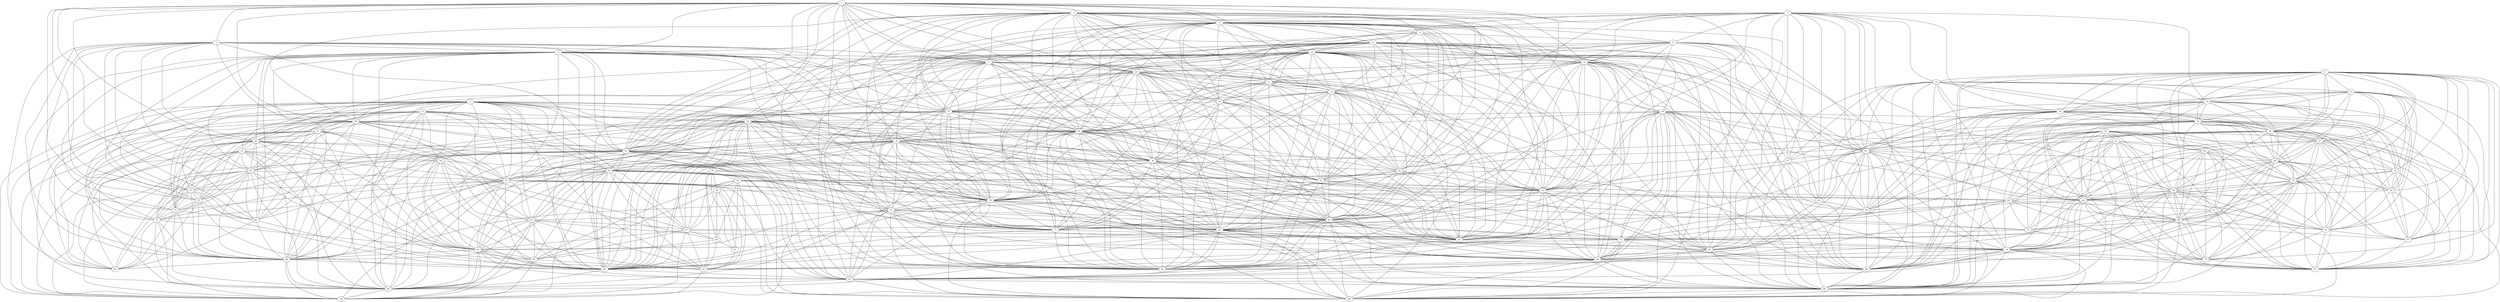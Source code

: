 graph grafoGeografico{
1--2
1--5
1--6
1--13
1--17
1--20
1--23
1--24
1--25
1--26
1--29
1--32
1--35
1--38
1--45
1--53
1--60
1--63
1--70
1--71
1--81
1--82
1--90
1--94
2--6
2--8
2--13
2--14
2--16
2--17
2--20
2--21
2--23
2--24
2--25
2--26
2--29
2--35
2--38
2--44
2--45
2--51
2--53
2--60
2--62
2--71
2--81
2--90
2--94
3--6
3--9
3--10
3--14
3--16
3--19
3--21
3--30
3--41
3--44
3--47
3--51
3--69
3--76
3--85
3--86
3--89
3--94
3--99
4--10
4--12
4--19
4--30
4--31
4--36
4--37
4--46
4--48
4--54
4--55
4--56
4--58
4--66
4--68
4--74
4--78
4--79
4--87
4--97
4--99
5--13
5--17
5--25
5--26
5--32
5--35
5--38
5--50
5--63
5--70
5--71
5--75
5--82
5--88
5--90
5--95
6--8
6--9
6--11
6--14
6--16
6--17
6--20
6--21
6--23
6--24
6--25
6--29
6--38
6--44
6--45
6--51
6--53
6--60
6--62
6--71
6--81
6--85
6--94
7--15
7--27
7--28
7--32
7--33
7--34
7--35
7--39
7--43
7--50
7--52
7--53
7--57
7--61
7--62
7--75
7--77
7--83
7--84
7--88
7--90
7--93
7--96
7--98
8--9
8--21
8--23
8--24
8--44
8--45
8--51
8--81
8--94
9--14
9--16
9--21
9--23
9--41
9--44
9--47
9--51
9--69
9--76
9--81
9--85
9--89
9--94
10--12
10--19
10--30
10--31
10--36
10--41
10--47
10--48
10--66
10--69
10--76
10--85
10--89
10--99
11--14
11--16
11--18
11--23
11--28
11--29
11--34
11--35
11--41
11--43
11--51
11--53
11--57
11--60
11--62
11--73
11--78
11--86
11--89
11--93
11--94
11--99
11--100
12--19
12--30
12--31
12--36
12--37
12--48
12--54
12--55
12--56
12--66
12--74
12--87
12--97
13--17
13--20
13--25
13--26
13--29
13--32
13--35
13--38
13--50
13--52
13--53
13--63
13--70
13--71
13--75
13--82
13--88
13--90
13--95
13--96
14--16
14--18
14--20
14--21
14--23
14--24
14--29
14--34
14--35
14--38
14--41
14--44
14--45
14--51
14--53
14--57
14--60
14--62
14--71
14--81
14--85
14--86
14--90
14--93
14--94
14--99
14--100
15--27
15--28
15--32
15--33
15--39
15--43
15--50
15--52
15--61
15--67
15--77
15--83
15--84
15--88
15--92
15--96
15--98
16--18
16--20
16--21
16--23
16--29
16--41
16--44
16--47
16--51
16--60
16--62
16--69
16--76
16--81
16--85
16--86
16--89
16--94
16--99
17--20
17--21
17--23
17--24
17--25
17--26
17--29
17--35
17--38
17--45
17--53
17--60
17--71
17--81
17--82
17--90
17--94
18--28
18--31
18--34
18--41
18--51
18--57
18--58
18--60
18--62
18--66
18--68
18--73
18--78
18--86
18--89
18--93
18--99
18--100
19--30
19--31
19--36
19--37
19--41
19--48
19--54
19--56
19--66
19--76
19--87
19--89
19--99
20--21
20--23
20--24
20--25
20--26
20--29
20--35
20--38
20--44
20--45
20--51
20--53
20--60
20--62
20--71
20--81
20--90
20--94
21--23
21--24
21--25
21--29
21--38
21--44
21--45
21--51
21--53
21--60
21--71
21--81
21--85
21--94
22--42
22--46
22--49
22--55
22--58
22--64
22--65
22--67
22--68
22--72
22--73
22--78
22--79
22--92
22--97
22--100
23--24
23--25
23--29
23--38
23--44
23--45
23--51
23--53
23--60
23--62
23--71
23--81
23--85
23--86
23--94
24--25
24--29
24--38
24--44
24--45
24--51
24--60
24--71
24--81
24--94
25--26
25--29
25--35
25--38
25--45
25--53
25--60
25--71
25--81
25--82
25--90
25--94
26--29
26--32
26--35
26--38
26--50
26--52
26--53
26--63
26--70
26--71
26--75
26--82
26--88
26--90
26--95
27--32
27--33
27--39
27--50
27--52
27--61
27--75
27--77
27--83
27--88
27--95
27--96
27--98
28--29
28--34
28--35
28--43
28--52
28--53
28--57
28--60
28--61
28--62
28--67
28--73
28--83
28--86
28--88
28--90
28--93
28--96
28--98
28--100
29--34
29--35
29--38
29--44
29--45
29--51
29--52
29--53
29--57
29--60
29--62
29--71
29--81
29--86
29--90
29--93
29--94
29--100
30--31
30--36
30--37
30--41
30--47
30--48
30--56
30--66
30--69
30--76
30--87
30--89
30--99
31--36
31--37
31--41
31--48
31--54
31--55
31--56
31--58
31--66
31--68
31--74
31--76
31--78
31--86
31--87
31--89
31--97
31--99
32--33
32--35
32--50
32--52
32--53
32--63
32--70
32--75
32--77
32--82
32--83
32--88
32--90
32--95
32--96
33--39
33--50
33--52
33--63
33--70
33--75
33--77
33--83
33--88
33--95
33--96
33--98
34--35
34--43
34--52
34--53
34--57
34--60
34--61
34--62
34--73
34--78
34--83
34--86
34--90
34--93
34--96
34--99
34--100
35--38
35--43
35--50
35--52
35--53
35--57
35--60
35--62
35--63
35--70
35--82
35--83
35--88
35--90
35--93
35--96
35--100
36--37
36--41
36--48
36--54
36--55
36--56
36--58
36--66
36--76
36--87
36--89
36--97
36--99
37--46
37--48
37--54
37--55
37--56
37--58
37--66
37--68
37--74
37--78
37--79
37--87
37--97
38--44
38--45
38--51
38--52
38--53
38--60
38--62
38--71
38--81
38--90
38--94
39--43
39--61
39--67
39--77
39--80
39--83
39--84
39--92
39--96
39--98
40--49
40--59
40--64
40--67
40--72
40--80
40--91
40--92
41--47
41--48
41--51
41--58
41--66
41--69
41--76
41--78
41--85
41--86
41--89
41--99
41--100
42--46
42--49
42--55
42--58
42--64
42--65
42--68
42--72
42--73
42--78
42--79
42--97
43--52
43--57
43--61
43--62
43--67
43--73
43--83
43--84
43--88
43--90
43--92
43--93
43--96
43--98
43--100
44--45
44--51
44--60
44--71
44--81
44--85
44--94
45--51
45--60
45--71
45--81
45--94
46--48
46--55
46--58
46--64
46--65
46--68
46--72
46--74
46--78
46--79
46--97
47--51
47--69
47--76
47--85
47--89
48--54
48--55
48--56
48--58
48--66
48--68
48--74
48--78
48--87
48--89
48--97
48--99
49--59
49--64
49--67
49--72
49--80
49--84
49--91
49--92
50--52
50--63
50--70
50--75
50--77
50--82
50--83
50--88
50--90
50--95
50--96
50--98
51--53
51--60
51--62
51--69
51--81
51--85
51--86
51--89
51--94
51--99
52--53
52--57
52--61
52--62
52--63
52--75
52--77
52--83
52--88
52--90
52--93
52--96
52--98
52--100
53--57
53--60
53--62
53--71
53--81
53--86
53--88
53--90
53--93
53--94
53--100
54--55
54--56
54--66
54--74
54--87
54--97
55--56
55--58
55--65
55--66
55--68
55--74
55--78
55--79
55--87
55--97
55--99
56--66
56--74
56--87
56--97
57--60
57--61
57--62
57--73
57--78
57--83
57--86
57--90
57--93
57--96
57--99
57--100
58--64
58--65
58--66
58--68
58--73
58--74
58--78
58--79
58--86
58--97
58--99
58--100
59--64
59--67
59--80
59--84
59--91
59--92
60--62
60--71
60--81
60--85
60--86
60--90
60--93
60--94
60--99
60--100
61--67
61--73
61--83
61--84
61--88
61--92
61--93
61--96
61--98
62--73
62--78
62--86
62--90
62--93
62--94
62--96
62--99
62--100
63--70
63--75
63--77
63--82
63--88
63--90
63--95
64--65
64--67
64--68
64--72
64--73
64--79
64--92
65--68
65--72
65--74
65--79
65--97
66--68
66--74
66--76
66--78
66--86
66--87
66--89
66--97
66--99
67--73
67--80
67--83
67--84
67--92
67--98
68--72
68--73
68--74
68--78
68--79
68--97
68--100
69--76
69--85
69--89
70--75
70--77
70--82
70--88
70--90
70--95
71--81
71--90
71--94
72--73
72--79
73--78
73--79
73--83
73--86
73--92
73--93
73--100
74--79
74--87
74--97
75--77
75--82
75--88
75--95
75--96
76--85
76--89
76--99
77--83
77--88
77--95
77--96
77--98
78--79
78--86
78--89
78--93
78--97
78--99
78--100
79--97
80--84
80--91
80--92
81--85
81--94
82--88
82--90
82--95
83--84
83--88
83--90
83--92
83--93
83--96
83--98
84--92
84--96
84--98
85--86
85--89
85--94
85--99
86--89
86--93
86--94
86--99
86--100
87--97
88--90
88--95
88--96
88--98
89--99
90--93
90--96
91--92
92--98
93--96
93--99
93--100
96--98
99--100
}
